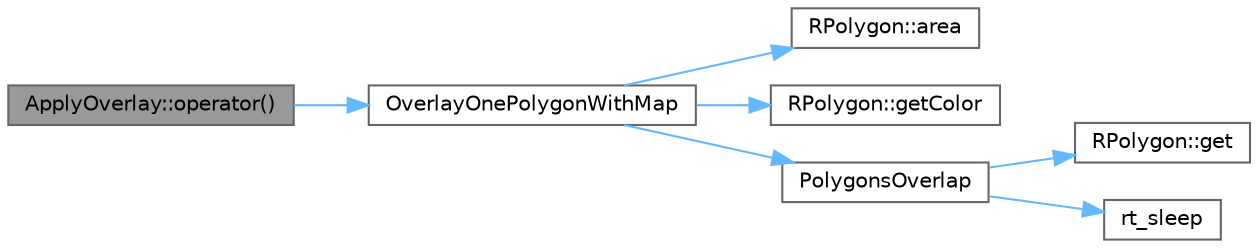 digraph "ApplyOverlay::operator()"
{
 // LATEX_PDF_SIZE
  bgcolor="transparent";
  edge [fontname=Helvetica,fontsize=10,labelfontname=Helvetica,labelfontsize=10];
  node [fontname=Helvetica,fontsize=10,shape=box,height=0.2,width=0.4];
  rankdir="LR";
  Node1 [id="Node000001",label="ApplyOverlay::operator()",height=0.2,width=0.4,color="gray40", fillcolor="grey60", style="filled", fontcolor="black",tooltip="functor to apply"];
  Node1 -> Node2 [id="edge1_Node000001_Node000002",color="steelblue1",style="solid",tooltip=" "];
  Node2 [id="Node000002",label="OverlayOnePolygonWithMap",height=0.2,width=0.4,color="grey40", fillcolor="white", style="filled",URL="$polyover_8cpp.html#a406c38cbd0ca9a184083d81feb81d755",tooltip="intersects a polygon with a map, adding any results to output map"];
  Node2 -> Node3 [id="edge2_Node000002_Node000003",color="steelblue1",style="solid",tooltip=" "];
  Node3 [id="Node000003",label="RPolygon::area",height=0.2,width=0.4,color="grey40", fillcolor="white", style="filled",URL="$class_r_polygon.html#a065a6cdbeca40fe752634e3a5eb08d06",tooltip=" "];
  Node2 -> Node4 [id="edge3_Node000002_Node000004",color="steelblue1",style="solid",tooltip=" "];
  Node4 [id="Node000004",label="RPolygon::getColor",height=0.2,width=0.4,color="grey40", fillcolor="white", style="filled",URL="$class_r_polygon.html#ad3639c73eb8d7eec73d2528dee2c47fe",tooltip=" "];
  Node2 -> Node5 [id="edge4_Node000002_Node000005",color="steelblue1",style="solid",tooltip=" "];
  Node5 [id="Node000005",label="PolygonsOverlap",height=0.2,width=0.4,color="grey40", fillcolor="white", style="filled",URL="$rpolygon_8h.html#a881a38a414b2ea25c9522bf7749cc390",tooltip=" "];
  Node5 -> Node6 [id="edge5_Node000005_Node000006",color="steelblue1",style="solid",tooltip=" "];
  Node6 [id="Node000006",label="RPolygon::get",height=0.2,width=0.4,color="grey40", fillcolor="white", style="filled",URL="$class_r_polygon.html#a8bc2ddc8f8defc5181cc46e10fe7381b",tooltip=" "];
  Node5 -> Node7 [id="edge6_Node000005_Node000007",color="steelblue1",style="solid",tooltip=" "];
  Node7 [id="Node000007",label="rt_sleep",height=0.2,width=0.4,color="grey40", fillcolor="white", style="filled",URL="$basics_8h.html#a945c917663948257d063fef3e3c91296",tooltip=" "];
}
